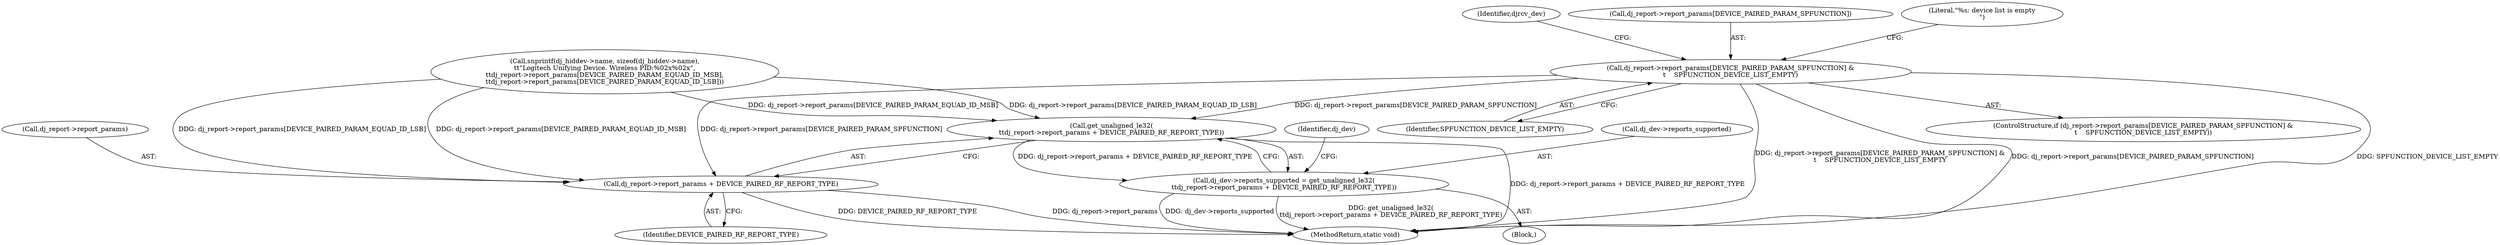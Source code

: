 digraph "0_linux_ad3e14d7c5268c2e24477c6ef54bbdf88add5d36_0@array" {
"1000131" [label="(Call,dj_report->report_params[DEVICE_PAIRED_PARAM_SPFUNCTION] &\n\t    SPFUNCTION_DEVICE_LIST_EMPTY)"];
"1000284" [label="(Call,get_unaligned_le32(\n\t\tdj_report->report_params + DEVICE_PAIRED_RF_REPORT_TYPE))"];
"1000280" [label="(Call,dj_dev->reports_supported = get_unaligned_le32(\n\t\tdj_report->report_params + DEVICE_PAIRED_RF_REPORT_TYPE))"];
"1000285" [label="(Call,dj_report->report_params + DEVICE_PAIRED_RF_REPORT_TYPE)"];
"1000280" [label="(Call,dj_dev->reports_supported = get_unaligned_le32(\n\t\tdj_report->report_params + DEVICE_PAIRED_RF_REPORT_TYPE))"];
"1000106" [label="(Block,)"];
"1000284" [label="(Call,get_unaligned_le32(\n\t\tdj_report->report_params + DEVICE_PAIRED_RF_REPORT_TYPE))"];
"1000292" [label="(Identifier,dj_dev)"];
"1000289" [label="(Identifier,DEVICE_PAIRED_RF_REPORT_TYPE)"];
"1000137" [label="(Identifier,SPFUNCTION_DEVICE_LIST_EMPTY)"];
"1000281" [label="(Call,dj_dev->reports_supported)"];
"1000151" [label="(Identifier,djrcv_dev)"];
"1000131" [label="(Call,dj_report->report_params[DEVICE_PAIRED_PARAM_SPFUNCTION] &\n\t    SPFUNCTION_DEVICE_LIST_EMPTY)"];
"1000286" [label="(Call,dj_report->report_params)"];
"1000217" [label="(Call,snprintf(dj_hiddev->name, sizeof(dj_hiddev->name),\n\t\t\"Logitech Unifying Device. Wireless PID:%02x%02x\",\n\t\tdj_report->report_params[DEVICE_PAIRED_PARAM_EQUAD_ID_MSB],\n\t\tdj_report->report_params[DEVICE_PAIRED_PARAM_EQUAD_ID_LSB]))"];
"1000349" [label="(MethodReturn,static void)"];
"1000130" [label="(ControlStructure,if (dj_report->report_params[DEVICE_PAIRED_PARAM_SPFUNCTION] &\n\t    SPFUNCTION_DEVICE_LIST_EMPTY))"];
"1000132" [label="(Call,dj_report->report_params[DEVICE_PAIRED_PARAM_SPFUNCTION])"];
"1000285" [label="(Call,dj_report->report_params + DEVICE_PAIRED_RF_REPORT_TYPE)"];
"1000140" [label="(Literal,\"%s: device list is empty\n\")"];
"1000131" -> "1000130"  [label="AST: "];
"1000131" -> "1000137"  [label="CFG: "];
"1000132" -> "1000131"  [label="AST: "];
"1000137" -> "1000131"  [label="AST: "];
"1000140" -> "1000131"  [label="CFG: "];
"1000151" -> "1000131"  [label="CFG: "];
"1000131" -> "1000349"  [label="DDG: dj_report->report_params[DEVICE_PAIRED_PARAM_SPFUNCTION]"];
"1000131" -> "1000349"  [label="DDG: SPFUNCTION_DEVICE_LIST_EMPTY"];
"1000131" -> "1000349"  [label="DDG: dj_report->report_params[DEVICE_PAIRED_PARAM_SPFUNCTION] &\n\t    SPFUNCTION_DEVICE_LIST_EMPTY"];
"1000131" -> "1000284"  [label="DDG: dj_report->report_params[DEVICE_PAIRED_PARAM_SPFUNCTION]"];
"1000131" -> "1000285"  [label="DDG: dj_report->report_params[DEVICE_PAIRED_PARAM_SPFUNCTION]"];
"1000284" -> "1000280"  [label="AST: "];
"1000284" -> "1000285"  [label="CFG: "];
"1000285" -> "1000284"  [label="AST: "];
"1000280" -> "1000284"  [label="CFG: "];
"1000284" -> "1000349"  [label="DDG: dj_report->report_params + DEVICE_PAIRED_RF_REPORT_TYPE"];
"1000284" -> "1000280"  [label="DDG: dj_report->report_params + DEVICE_PAIRED_RF_REPORT_TYPE"];
"1000217" -> "1000284"  [label="DDG: dj_report->report_params[DEVICE_PAIRED_PARAM_EQUAD_ID_MSB]"];
"1000217" -> "1000284"  [label="DDG: dj_report->report_params[DEVICE_PAIRED_PARAM_EQUAD_ID_LSB]"];
"1000280" -> "1000106"  [label="AST: "];
"1000281" -> "1000280"  [label="AST: "];
"1000292" -> "1000280"  [label="CFG: "];
"1000280" -> "1000349"  [label="DDG: get_unaligned_le32(\n\t\tdj_report->report_params + DEVICE_PAIRED_RF_REPORT_TYPE)"];
"1000280" -> "1000349"  [label="DDG: dj_dev->reports_supported"];
"1000285" -> "1000289"  [label="CFG: "];
"1000286" -> "1000285"  [label="AST: "];
"1000289" -> "1000285"  [label="AST: "];
"1000285" -> "1000349"  [label="DDG: dj_report->report_params"];
"1000285" -> "1000349"  [label="DDG: DEVICE_PAIRED_RF_REPORT_TYPE"];
"1000217" -> "1000285"  [label="DDG: dj_report->report_params[DEVICE_PAIRED_PARAM_EQUAD_ID_MSB]"];
"1000217" -> "1000285"  [label="DDG: dj_report->report_params[DEVICE_PAIRED_PARAM_EQUAD_ID_LSB]"];
}
